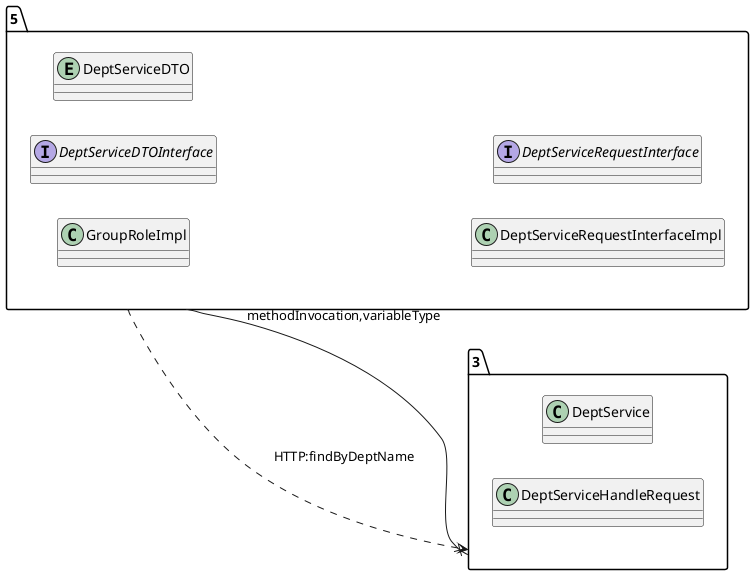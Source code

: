 @startuml 
allow_mixing
left to right direction
package "5"{
class GroupRoleImpl
interface DeptServiceDTOInterface
entity DeptServiceDTO
class DeptServiceRequestInterfaceImpl
interface DeptServiceRequestInterface

}
package "3"{
class DeptService
class DeptServiceHandleRequest

}
"5" --x "3":methodInvocation,variableType
"5" ..> "3":HTTP:findByDeptName
@enduml